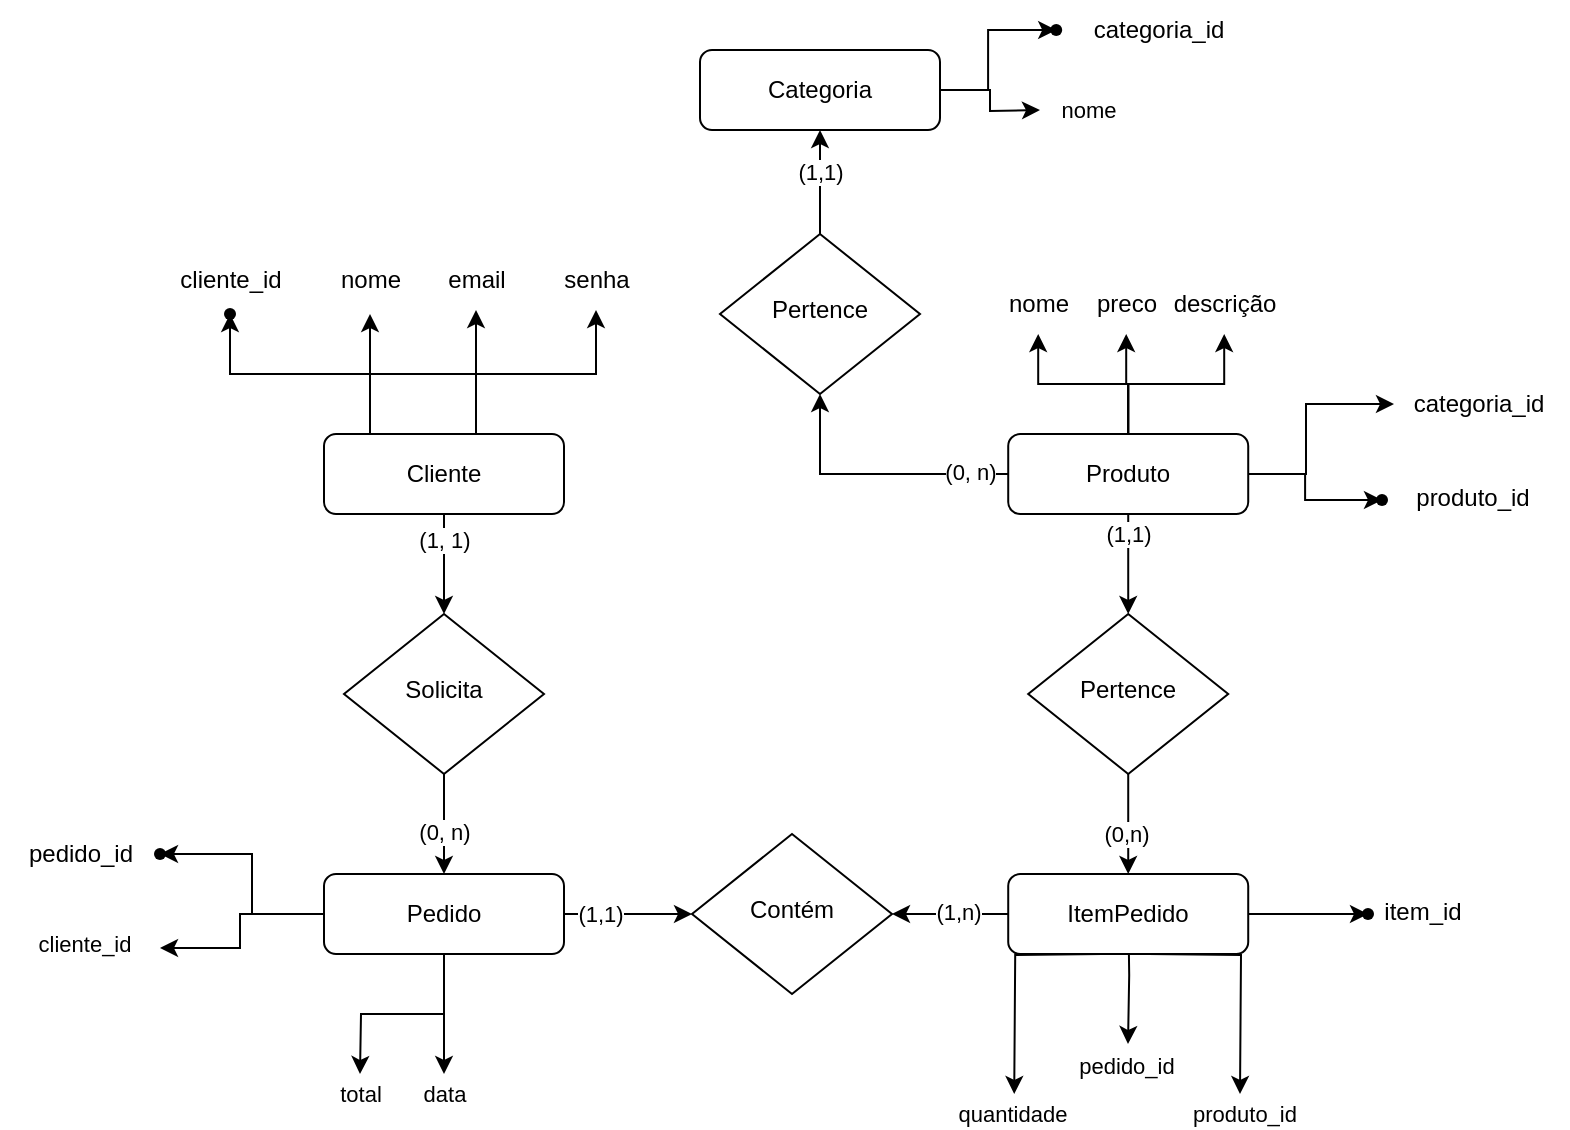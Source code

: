 <mxfile version="21.7.5" type="github">
  <diagram id="C5RBs43oDa-KdzZeNtuy" name="Page-1">
    <mxGraphModel dx="1405" dy="608" grid="1" gridSize="10" guides="1" tooltips="1" connect="1" arrows="1" fold="1" page="1" pageScale="1" pageWidth="827" pageHeight="1169" math="0" shadow="0">
      <root>
        <mxCell id="WIyWlLk6GJQsqaUBKTNV-0" />
        <mxCell id="WIyWlLk6GJQsqaUBKTNV-1" parent="WIyWlLk6GJQsqaUBKTNV-0" />
        <mxCell id="glQNYLynJ6zW3unIsrNA-2" style="edgeStyle=orthogonalEdgeStyle;rounded=0;orthogonalLoop=1;jettySize=auto;html=1;" edge="1" parent="WIyWlLk6GJQsqaUBKTNV-1">
          <mxGeometry relative="1" as="geometry">
            <mxPoint x="242" y="517" as="sourcePoint" />
            <mxPoint x="242" y="567" as="targetPoint" />
          </mxGeometry>
        </mxCell>
        <mxCell id="glQNYLynJ6zW3unIsrNA-4" value="(1, 1)" style="edgeLabel;html=1;align=center;verticalAlign=middle;resizable=0;points=[];" vertex="1" connectable="0" parent="glQNYLynJ6zW3unIsrNA-2">
          <mxGeometry x="-0.49" y="-3" relative="1" as="geometry">
            <mxPoint x="3" as="offset" />
          </mxGeometry>
        </mxCell>
        <mxCell id="glQNYLynJ6zW3unIsrNA-27" value="" style="edgeStyle=orthogonalEdgeStyle;rounded=0;orthogonalLoop=1;jettySize=auto;html=1;" edge="1" parent="WIyWlLk6GJQsqaUBKTNV-1">
          <mxGeometry relative="1" as="geometry">
            <mxPoint x="205.004" y="477" as="sourcePoint" />
            <mxPoint x="135" y="417" as="targetPoint" />
            <Array as="points">
              <mxPoint x="205" y="447" />
              <mxPoint x="135" y="447" />
            </Array>
          </mxGeometry>
        </mxCell>
        <mxCell id="glQNYLynJ6zW3unIsrNA-31" value="" style="edgeStyle=orthogonalEdgeStyle;rounded=0;orthogonalLoop=1;jettySize=auto;html=1;" edge="1" parent="WIyWlLk6GJQsqaUBKTNV-1">
          <mxGeometry relative="1" as="geometry">
            <mxPoint x="205" y="467" as="sourcePoint" />
            <mxPoint x="205" y="417" as="targetPoint" />
            <Array as="points">
              <mxPoint x="205" y="447" />
              <mxPoint x="205" y="447" />
            </Array>
          </mxGeometry>
        </mxCell>
        <mxCell id="glQNYLynJ6zW3unIsrNA-37" style="edgeStyle=orthogonalEdgeStyle;rounded=0;orthogonalLoop=1;jettySize=auto;html=1;" edge="1" parent="WIyWlLk6GJQsqaUBKTNV-1">
          <mxGeometry relative="1" as="geometry">
            <mxPoint x="242" y="477.0" as="sourcePoint" />
            <mxPoint x="258" y="415" as="targetPoint" />
            <Array as="points">
              <mxPoint x="258" y="478" />
            </Array>
          </mxGeometry>
        </mxCell>
        <mxCell id="glQNYLynJ6zW3unIsrNA-38" style="edgeStyle=orthogonalEdgeStyle;rounded=0;orthogonalLoop=1;jettySize=auto;html=1;" edge="1" parent="WIyWlLk6GJQsqaUBKTNV-1">
          <mxGeometry relative="1" as="geometry">
            <mxPoint x="205" y="477" as="sourcePoint" />
            <mxPoint x="318" y="415" as="targetPoint" />
            <Array as="points">
              <mxPoint x="205" y="447" />
              <mxPoint x="318" y="447" />
            </Array>
          </mxGeometry>
        </mxCell>
        <mxCell id="WIyWlLk6GJQsqaUBKTNV-3" value="Cliente" style="rounded=1;whiteSpace=wrap;html=1;fontSize=12;glass=0;strokeWidth=1;shadow=0;" parent="WIyWlLk6GJQsqaUBKTNV-1" vertex="1">
          <mxGeometry x="182" y="477" width="120" height="40" as="geometry" />
        </mxCell>
        <mxCell id="glQNYLynJ6zW3unIsrNA-3" style="edgeStyle=orthogonalEdgeStyle;rounded=0;orthogonalLoop=1;jettySize=auto;html=1;entryX=0.5;entryY=0;entryDx=0;entryDy=0;" edge="1" parent="WIyWlLk6GJQsqaUBKTNV-1" source="WIyWlLk6GJQsqaUBKTNV-6" target="WIyWlLk6GJQsqaUBKTNV-12">
          <mxGeometry relative="1" as="geometry" />
        </mxCell>
        <mxCell id="glQNYLynJ6zW3unIsrNA-7" value="(0, n)" style="edgeLabel;html=1;align=center;verticalAlign=middle;resizable=0;points=[];" vertex="1" connectable="0" parent="glQNYLynJ6zW3unIsrNA-3">
          <mxGeometry x="0.156" relative="1" as="geometry">
            <mxPoint as="offset" />
          </mxGeometry>
        </mxCell>
        <mxCell id="WIyWlLk6GJQsqaUBKTNV-6" value="Solicita" style="rhombus;whiteSpace=wrap;html=1;shadow=0;fontFamily=Helvetica;fontSize=12;align=center;strokeWidth=1;spacing=6;spacingTop=-4;" parent="WIyWlLk6GJQsqaUBKTNV-1" vertex="1">
          <mxGeometry x="192" y="567" width="100" height="80" as="geometry" />
        </mxCell>
        <mxCell id="glQNYLynJ6zW3unIsrNA-9" style="edgeStyle=orthogonalEdgeStyle;rounded=0;orthogonalLoop=1;jettySize=auto;html=1;" edge="1" parent="WIyWlLk6GJQsqaUBKTNV-1" source="WIyWlLk6GJQsqaUBKTNV-7" target="glQNYLynJ6zW3unIsrNA-8">
          <mxGeometry relative="1" as="geometry" />
        </mxCell>
        <mxCell id="glQNYLynJ6zW3unIsrNA-11" value="(1,1)" style="edgeLabel;html=1;align=center;verticalAlign=middle;resizable=0;points=[];" vertex="1" connectable="0" parent="glQNYLynJ6zW3unIsrNA-9">
          <mxGeometry x="-0.617" y="1" relative="1" as="geometry">
            <mxPoint x="-1" as="offset" />
          </mxGeometry>
        </mxCell>
        <mxCell id="glQNYLynJ6zW3unIsrNA-44" style="edgeStyle=orthogonalEdgeStyle;rounded=0;orthogonalLoop=1;jettySize=auto;html=1;" edge="1" parent="WIyWlLk6GJQsqaUBKTNV-1" source="WIyWlLk6GJQsqaUBKTNV-7" target="glQNYLynJ6zW3unIsrNA-41">
          <mxGeometry relative="1" as="geometry" />
        </mxCell>
        <mxCell id="glQNYLynJ6zW3unIsrNA-45" style="edgeStyle=orthogonalEdgeStyle;rounded=0;orthogonalLoop=1;jettySize=auto;html=1;" edge="1" parent="WIyWlLk6GJQsqaUBKTNV-1" source="WIyWlLk6GJQsqaUBKTNV-7" target="glQNYLynJ6zW3unIsrNA-42">
          <mxGeometry relative="1" as="geometry" />
        </mxCell>
        <mxCell id="glQNYLynJ6zW3unIsrNA-46" style="edgeStyle=orthogonalEdgeStyle;rounded=0;orthogonalLoop=1;jettySize=auto;html=1;" edge="1" parent="WIyWlLk6GJQsqaUBKTNV-1" source="WIyWlLk6GJQsqaUBKTNV-7" target="glQNYLynJ6zW3unIsrNA-43">
          <mxGeometry relative="1" as="geometry" />
        </mxCell>
        <mxCell id="glQNYLynJ6zW3unIsrNA-48" style="edgeStyle=orthogonalEdgeStyle;rounded=0;orthogonalLoop=1;jettySize=auto;html=1;" edge="1" parent="WIyWlLk6GJQsqaUBKTNV-1">
          <mxGeometry relative="1" as="geometry">
            <mxPoint x="644.11" y="497" as="sourcePoint" />
            <mxPoint x="717" y="462" as="targetPoint" />
            <Array as="points">
              <mxPoint x="673" y="497" />
              <mxPoint x="673" y="462" />
            </Array>
          </mxGeometry>
        </mxCell>
        <mxCell id="glQNYLynJ6zW3unIsrNA-54" value="" style="edgeStyle=orthogonalEdgeStyle;rounded=0;orthogonalLoop=1;jettySize=auto;html=1;" edge="1" parent="WIyWlLk6GJQsqaUBKTNV-1" source="WIyWlLk6GJQsqaUBKTNV-7" target="glQNYLynJ6zW3unIsrNA-53">
          <mxGeometry relative="1" as="geometry" />
        </mxCell>
        <mxCell id="glQNYLynJ6zW3unIsrNA-86" style="edgeStyle=orthogonalEdgeStyle;rounded=0;orthogonalLoop=1;jettySize=auto;html=1;entryX=0.5;entryY=1;entryDx=0;entryDy=0;" edge="1" parent="WIyWlLk6GJQsqaUBKTNV-1" source="WIyWlLk6GJQsqaUBKTNV-7" target="glQNYLynJ6zW3unIsrNA-80">
          <mxGeometry relative="1" as="geometry" />
        </mxCell>
        <mxCell id="glQNYLynJ6zW3unIsrNA-89" value="(0, n)" style="edgeLabel;html=1;align=center;verticalAlign=middle;resizable=0;points=[];" vertex="1" connectable="0" parent="glQNYLynJ6zW3unIsrNA-86">
          <mxGeometry x="-0.72" y="-1" relative="1" as="geometry">
            <mxPoint as="offset" />
          </mxGeometry>
        </mxCell>
        <mxCell id="WIyWlLk6GJQsqaUBKTNV-7" value="Produto" style="rounded=1;whiteSpace=wrap;html=1;fontSize=12;glass=0;strokeWidth=1;shadow=0;" parent="WIyWlLk6GJQsqaUBKTNV-1" vertex="1">
          <mxGeometry x="524.11" y="477" width="120" height="40" as="geometry" />
        </mxCell>
        <mxCell id="glQNYLynJ6zW3unIsrNA-14" style="edgeStyle=orthogonalEdgeStyle;rounded=0;orthogonalLoop=1;jettySize=auto;html=1;" edge="1" parent="WIyWlLk6GJQsqaUBKTNV-1" source="WIyWlLk6GJQsqaUBKTNV-11" target="glQNYLynJ6zW3unIsrNA-13">
          <mxGeometry relative="1" as="geometry" />
        </mxCell>
        <mxCell id="glQNYLynJ6zW3unIsrNA-18" value="(1,n)" style="edgeLabel;html=1;align=center;verticalAlign=middle;resizable=0;points=[];" vertex="1" connectable="0" parent="glQNYLynJ6zW3unIsrNA-14">
          <mxGeometry x="-0.136" y="-1" relative="1" as="geometry">
            <mxPoint as="offset" />
          </mxGeometry>
        </mxCell>
        <mxCell id="glQNYLynJ6zW3unIsrNA-67" value="" style="edgeStyle=orthogonalEdgeStyle;rounded=0;orthogonalLoop=1;jettySize=auto;html=1;" edge="1" parent="WIyWlLk6GJQsqaUBKTNV-1" source="WIyWlLk6GJQsqaUBKTNV-11" target="glQNYLynJ6zW3unIsrNA-66">
          <mxGeometry relative="1" as="geometry" />
        </mxCell>
        <mxCell id="glQNYLynJ6zW3unIsrNA-71" style="edgeStyle=orthogonalEdgeStyle;rounded=0;orthogonalLoop=1;jettySize=auto;html=1;" edge="1" parent="WIyWlLk6GJQsqaUBKTNV-1">
          <mxGeometry relative="1" as="geometry">
            <mxPoint x="640" y="807.0" as="targetPoint" />
            <mxPoint x="594.12" y="737" as="sourcePoint" />
          </mxGeometry>
        </mxCell>
        <mxCell id="glQNYLynJ6zW3unIsrNA-72" value="produto_id " style="edgeLabel;html=1;align=center;verticalAlign=middle;resizable=0;points=[];" vertex="1" connectable="0" parent="glQNYLynJ6zW3unIsrNA-71">
          <mxGeometry x="0.966" relative="1" as="geometry">
            <mxPoint x="2" y="12" as="offset" />
          </mxGeometry>
        </mxCell>
        <mxCell id="glQNYLynJ6zW3unIsrNA-73" style="edgeStyle=orthogonalEdgeStyle;rounded=0;orthogonalLoop=1;jettySize=auto;html=1;" edge="1" parent="WIyWlLk6GJQsqaUBKTNV-1">
          <mxGeometry relative="1" as="geometry">
            <mxPoint x="527.11" y="807.0" as="targetPoint" />
            <mxPoint x="571.23" y="737" as="sourcePoint" />
          </mxGeometry>
        </mxCell>
        <mxCell id="glQNYLynJ6zW3unIsrNA-74" value="quantidade " style="edgeLabel;html=1;align=center;verticalAlign=middle;resizable=0;points=[];" vertex="1" connectable="0" parent="glQNYLynJ6zW3unIsrNA-73">
          <mxGeometry x="0.965" y="1" relative="1" as="geometry">
            <mxPoint x="-2" y="12" as="offset" />
          </mxGeometry>
        </mxCell>
        <mxCell id="glQNYLynJ6zW3unIsrNA-75" style="edgeStyle=orthogonalEdgeStyle;rounded=0;orthogonalLoop=1;jettySize=auto;html=1;" edge="1" parent="WIyWlLk6GJQsqaUBKTNV-1">
          <mxGeometry relative="1" as="geometry">
            <mxPoint x="584" y="782" as="targetPoint" />
            <mxPoint x="584.12" y="712" as="sourcePoint" />
          </mxGeometry>
        </mxCell>
        <mxCell id="glQNYLynJ6zW3unIsrNA-76" value="pedido_id " style="edgeLabel;html=1;align=center;verticalAlign=middle;resizable=0;points=[];" vertex="1" connectable="0" parent="glQNYLynJ6zW3unIsrNA-75">
          <mxGeometry x="0.97" y="-5" relative="1" as="geometry">
            <mxPoint x="4" y="12" as="offset" />
          </mxGeometry>
        </mxCell>
        <mxCell id="WIyWlLk6GJQsqaUBKTNV-11" value="ItemPedido" style="rounded=1;whiteSpace=wrap;html=1;fontSize=12;glass=0;strokeWidth=1;shadow=0;" parent="WIyWlLk6GJQsqaUBKTNV-1" vertex="1">
          <mxGeometry x="524.11" y="697" width="120" height="40" as="geometry" />
        </mxCell>
        <mxCell id="glQNYLynJ6zW3unIsrNA-16" style="edgeStyle=orthogonalEdgeStyle;rounded=0;orthogonalLoop=1;jettySize=auto;html=1;entryX=0;entryY=0.5;entryDx=0;entryDy=0;" edge="1" parent="WIyWlLk6GJQsqaUBKTNV-1" source="WIyWlLk6GJQsqaUBKTNV-12" target="glQNYLynJ6zW3unIsrNA-13">
          <mxGeometry relative="1" as="geometry" />
        </mxCell>
        <mxCell id="glQNYLynJ6zW3unIsrNA-17" value="(1,1)" style="edgeLabel;html=1;align=center;verticalAlign=middle;resizable=0;points=[];" vertex="1" connectable="0" parent="glQNYLynJ6zW3unIsrNA-16">
          <mxGeometry x="-0.682" y="-1" relative="1" as="geometry">
            <mxPoint x="8" y="-1" as="offset" />
          </mxGeometry>
        </mxCell>
        <mxCell id="glQNYLynJ6zW3unIsrNA-56" style="edgeStyle=orthogonalEdgeStyle;rounded=0;orthogonalLoop=1;jettySize=auto;html=1;" edge="1" parent="WIyWlLk6GJQsqaUBKTNV-1" source="WIyWlLk6GJQsqaUBKTNV-12">
          <mxGeometry relative="1" as="geometry">
            <mxPoint x="242.0" y="797" as="targetPoint" />
          </mxGeometry>
        </mxCell>
        <mxCell id="glQNYLynJ6zW3unIsrNA-57" value="data " style="edgeLabel;html=1;align=center;verticalAlign=middle;resizable=0;points=[];" vertex="1" connectable="0" parent="glQNYLynJ6zW3unIsrNA-56">
          <mxGeometry x="1" y="-1" relative="1" as="geometry">
            <mxPoint x="1" y="10" as="offset" />
          </mxGeometry>
        </mxCell>
        <mxCell id="glQNYLynJ6zW3unIsrNA-58" style="edgeStyle=orthogonalEdgeStyle;rounded=0;orthogonalLoop=1;jettySize=auto;html=1;" edge="1" parent="WIyWlLk6GJQsqaUBKTNV-1" source="WIyWlLk6GJQsqaUBKTNV-12">
          <mxGeometry relative="1" as="geometry">
            <mxPoint x="200" y="797" as="targetPoint" />
          </mxGeometry>
        </mxCell>
        <mxCell id="glQNYLynJ6zW3unIsrNA-59" value="total " style="edgeLabel;html=1;align=center;verticalAlign=middle;resizable=0;points=[];" vertex="1" connectable="0" parent="glQNYLynJ6zW3unIsrNA-58">
          <mxGeometry x="1" y="1" relative="1" as="geometry">
            <mxPoint x="-1" y="10" as="offset" />
          </mxGeometry>
        </mxCell>
        <mxCell id="glQNYLynJ6zW3unIsrNA-61" value="" style="edgeStyle=orthogonalEdgeStyle;rounded=0;orthogonalLoop=1;jettySize=auto;html=1;" edge="1" parent="WIyWlLk6GJQsqaUBKTNV-1" source="WIyWlLk6GJQsqaUBKTNV-12" target="glQNYLynJ6zW3unIsrNA-60">
          <mxGeometry relative="1" as="geometry" />
        </mxCell>
        <mxCell id="glQNYLynJ6zW3unIsrNA-62" style="edgeStyle=orthogonalEdgeStyle;rounded=0;orthogonalLoop=1;jettySize=auto;html=1;" edge="1" parent="WIyWlLk6GJQsqaUBKTNV-1">
          <mxGeometry relative="1" as="geometry">
            <mxPoint x="100" y="734" as="targetPoint" />
            <mxPoint x="182" y="712.99" as="sourcePoint" />
            <Array as="points">
              <mxPoint x="182" y="717" />
              <mxPoint x="140" y="717" />
              <mxPoint x="140" y="734" />
            </Array>
          </mxGeometry>
        </mxCell>
        <mxCell id="glQNYLynJ6zW3unIsrNA-63" value="cliente_id " style="edgeLabel;html=1;align=center;verticalAlign=middle;resizable=0;points=[];" vertex="1" connectable="0" parent="glQNYLynJ6zW3unIsrNA-62">
          <mxGeometry x="1" y="-2" relative="1" as="geometry">
            <mxPoint x="-38" as="offset" />
          </mxGeometry>
        </mxCell>
        <mxCell id="WIyWlLk6GJQsqaUBKTNV-12" value="Pedido" style="rounded=1;whiteSpace=wrap;html=1;fontSize=12;glass=0;strokeWidth=1;shadow=0;" parent="WIyWlLk6GJQsqaUBKTNV-1" vertex="1">
          <mxGeometry x="182" y="697" width="120" height="40" as="geometry" />
        </mxCell>
        <mxCell id="glQNYLynJ6zW3unIsrNA-10" style="edgeStyle=orthogonalEdgeStyle;rounded=0;orthogonalLoop=1;jettySize=auto;html=1;entryX=0.5;entryY=0;entryDx=0;entryDy=0;" edge="1" parent="WIyWlLk6GJQsqaUBKTNV-1" source="glQNYLynJ6zW3unIsrNA-8" target="WIyWlLk6GJQsqaUBKTNV-11">
          <mxGeometry relative="1" as="geometry" />
        </mxCell>
        <mxCell id="glQNYLynJ6zW3unIsrNA-12" value="(0,n)" style="edgeLabel;html=1;align=center;verticalAlign=middle;resizable=0;points=[];" vertex="1" connectable="0" parent="glQNYLynJ6zW3unIsrNA-10">
          <mxGeometry x="0.206" y="-1" relative="1" as="geometry">
            <mxPoint as="offset" />
          </mxGeometry>
        </mxCell>
        <mxCell id="glQNYLynJ6zW3unIsrNA-8" value="Pertence" style="rhombus;whiteSpace=wrap;html=1;shadow=0;fontFamily=Helvetica;fontSize=12;align=center;strokeWidth=1;spacing=6;spacingTop=-4;" vertex="1" parent="WIyWlLk6GJQsqaUBKTNV-1">
          <mxGeometry x="534.11" y="567" width="100" height="80" as="geometry" />
        </mxCell>
        <mxCell id="glQNYLynJ6zW3unIsrNA-13" value="Contém" style="rhombus;whiteSpace=wrap;html=1;shadow=0;fontFamily=Helvetica;fontSize=12;align=center;strokeWidth=1;spacing=6;spacingTop=-4;" vertex="1" parent="WIyWlLk6GJQsqaUBKTNV-1">
          <mxGeometry x="366" y="677" width="100" height="80" as="geometry" />
        </mxCell>
        <mxCell id="glQNYLynJ6zW3unIsrNA-26" value="" style="shape=waypoint;sketch=0;size=6;pointerEvents=1;points=[];fillColor=default;resizable=0;rotatable=0;perimeter=centerPerimeter;snapToPoint=1;rounded=1;glass=0;strokeWidth=1;shadow=0;" vertex="1" parent="WIyWlLk6GJQsqaUBKTNV-1">
          <mxGeometry x="125" y="407" width="20" height="20" as="geometry" />
        </mxCell>
        <mxCell id="glQNYLynJ6zW3unIsrNA-29" value="cliente_id " style="text;html=1;align=center;verticalAlign=middle;resizable=0;points=[];autosize=1;strokeColor=none;fillColor=none;" vertex="1" parent="WIyWlLk6GJQsqaUBKTNV-1">
          <mxGeometry x="100" y="385" width="70" height="30" as="geometry" />
        </mxCell>
        <mxCell id="glQNYLynJ6zW3unIsrNA-33" value="nome " style="text;html=1;align=center;verticalAlign=middle;resizable=0;points=[];autosize=1;strokeColor=none;fillColor=none;" vertex="1" parent="WIyWlLk6GJQsqaUBKTNV-1">
          <mxGeometry x="180" y="385" width="50" height="30" as="geometry" />
        </mxCell>
        <mxCell id="glQNYLynJ6zW3unIsrNA-35" value="email " style="text;html=1;align=center;verticalAlign=middle;resizable=0;points=[];autosize=1;strokeColor=none;fillColor=none;" vertex="1" parent="WIyWlLk6GJQsqaUBKTNV-1">
          <mxGeometry x="233" y="385" width="50" height="30" as="geometry" />
        </mxCell>
        <mxCell id="glQNYLynJ6zW3unIsrNA-36" value="senha " style="text;html=1;align=center;verticalAlign=middle;resizable=0;points=[];autosize=1;strokeColor=none;fillColor=none;" vertex="1" parent="WIyWlLk6GJQsqaUBKTNV-1">
          <mxGeometry x="288" y="385" width="60" height="30" as="geometry" />
        </mxCell>
        <mxCell id="glQNYLynJ6zW3unIsrNA-41" value="nome " style="text;html=1;align=center;verticalAlign=middle;resizable=0;points=[];autosize=1;strokeColor=none;fillColor=none;" vertex="1" parent="WIyWlLk6GJQsqaUBKTNV-1">
          <mxGeometry x="514.11" y="397" width="50" height="30" as="geometry" />
        </mxCell>
        <mxCell id="glQNYLynJ6zW3unIsrNA-42" value="preco" style="text;html=1;align=center;verticalAlign=middle;resizable=0;points=[];autosize=1;strokeColor=none;fillColor=none;" vertex="1" parent="WIyWlLk6GJQsqaUBKTNV-1">
          <mxGeometry x="558.11" y="397" width="50" height="30" as="geometry" />
        </mxCell>
        <mxCell id="glQNYLynJ6zW3unIsrNA-43" value="descrição " style="text;html=1;align=center;verticalAlign=middle;resizable=0;points=[];autosize=1;strokeColor=none;fillColor=none;" vertex="1" parent="WIyWlLk6GJQsqaUBKTNV-1">
          <mxGeometry x="597.11" y="397" width="70" height="30" as="geometry" />
        </mxCell>
        <mxCell id="glQNYLynJ6zW3unIsrNA-47" value="categoria_id " style="text;html=1;align=center;verticalAlign=middle;resizable=0;points=[];autosize=1;strokeColor=none;fillColor=none;" vertex="1" parent="WIyWlLk6GJQsqaUBKTNV-1">
          <mxGeometry x="714" y="447" width="90" height="30" as="geometry" />
        </mxCell>
        <mxCell id="glQNYLynJ6zW3unIsrNA-49" value="produto_id " style="text;html=1;align=center;verticalAlign=middle;resizable=0;points=[];autosize=1;strokeColor=none;fillColor=none;" vertex="1" parent="WIyWlLk6GJQsqaUBKTNV-1">
          <mxGeometry x="716" y="494" width="80" height="30" as="geometry" />
        </mxCell>
        <mxCell id="glQNYLynJ6zW3unIsrNA-53" value="" style="shape=waypoint;sketch=0;size=6;pointerEvents=1;points=[];fillColor=default;resizable=0;rotatable=0;perimeter=centerPerimeter;snapToPoint=1;rounded=1;glass=0;strokeWidth=1;shadow=0;" vertex="1" parent="WIyWlLk6GJQsqaUBKTNV-1">
          <mxGeometry x="701" y="500" width="20" height="20" as="geometry" />
        </mxCell>
        <mxCell id="glQNYLynJ6zW3unIsrNA-60" value="" style="shape=waypoint;sketch=0;size=6;pointerEvents=1;points=[];fillColor=default;resizable=0;rotatable=0;perimeter=centerPerimeter;snapToPoint=1;rounded=1;glass=0;strokeWidth=1;shadow=0;" vertex="1" parent="WIyWlLk6GJQsqaUBKTNV-1">
          <mxGeometry x="90" y="677" width="20" height="20" as="geometry" />
        </mxCell>
        <mxCell id="glQNYLynJ6zW3unIsrNA-64" value="pedido_id " style="text;html=1;align=center;verticalAlign=middle;resizable=0;points=[];autosize=1;strokeColor=none;fillColor=none;" vertex="1" parent="WIyWlLk6GJQsqaUBKTNV-1">
          <mxGeometry x="20" y="672" width="80" height="30" as="geometry" />
        </mxCell>
        <mxCell id="glQNYLynJ6zW3unIsrNA-66" value="" style="shape=waypoint;sketch=0;size=6;pointerEvents=1;points=[];fillColor=default;resizable=0;rotatable=0;perimeter=centerPerimeter;snapToPoint=1;rounded=1;glass=0;strokeWidth=1;shadow=0;" vertex="1" parent="WIyWlLk6GJQsqaUBKTNV-1">
          <mxGeometry x="694" y="707" width="20" height="20" as="geometry" />
        </mxCell>
        <mxCell id="glQNYLynJ6zW3unIsrNA-68" value="item_id " style="text;html=1;align=center;verticalAlign=middle;resizable=0;points=[];autosize=1;strokeColor=none;fillColor=none;" vertex="1" parent="WIyWlLk6GJQsqaUBKTNV-1">
          <mxGeometry x="701" y="701" width="60" height="30" as="geometry" />
        </mxCell>
        <mxCell id="glQNYLynJ6zW3unIsrNA-82" value="" style="edgeStyle=orthogonalEdgeStyle;rounded=0;orthogonalLoop=1;jettySize=auto;html=1;" edge="1" parent="WIyWlLk6GJQsqaUBKTNV-1" source="glQNYLynJ6zW3unIsrNA-77" target="glQNYLynJ6zW3unIsrNA-81">
          <mxGeometry relative="1" as="geometry" />
        </mxCell>
        <mxCell id="glQNYLynJ6zW3unIsrNA-84" style="edgeStyle=orthogonalEdgeStyle;rounded=0;orthogonalLoop=1;jettySize=auto;html=1;" edge="1" parent="WIyWlLk6GJQsqaUBKTNV-1" source="glQNYLynJ6zW3unIsrNA-77">
          <mxGeometry relative="1" as="geometry">
            <mxPoint x="540" y="315" as="targetPoint" />
          </mxGeometry>
        </mxCell>
        <mxCell id="glQNYLynJ6zW3unIsrNA-85" value="nome " style="edgeLabel;html=1;align=center;verticalAlign=middle;resizable=0;points=[];" vertex="1" connectable="0" parent="glQNYLynJ6zW3unIsrNA-84">
          <mxGeometry x="1" y="-4" relative="1" as="geometry">
            <mxPoint x="24" y="-4" as="offset" />
          </mxGeometry>
        </mxCell>
        <mxCell id="glQNYLynJ6zW3unIsrNA-77" value="Categoria" style="rounded=1;whiteSpace=wrap;html=1;fontSize=12;glass=0;strokeWidth=1;shadow=0;" vertex="1" parent="WIyWlLk6GJQsqaUBKTNV-1">
          <mxGeometry x="370" y="285" width="120" height="40" as="geometry" />
        </mxCell>
        <mxCell id="glQNYLynJ6zW3unIsrNA-87" style="edgeStyle=orthogonalEdgeStyle;rounded=0;orthogonalLoop=1;jettySize=auto;html=1;entryX=0.5;entryY=1;entryDx=0;entryDy=0;" edge="1" parent="WIyWlLk6GJQsqaUBKTNV-1" source="glQNYLynJ6zW3unIsrNA-80" target="glQNYLynJ6zW3unIsrNA-77">
          <mxGeometry relative="1" as="geometry" />
        </mxCell>
        <mxCell id="glQNYLynJ6zW3unIsrNA-88" value="(1,1)" style="edgeLabel;html=1;align=center;verticalAlign=middle;resizable=0;points=[];" vertex="1" connectable="0" parent="glQNYLynJ6zW3unIsrNA-87">
          <mxGeometry x="0.358" relative="1" as="geometry">
            <mxPoint y="4" as="offset" />
          </mxGeometry>
        </mxCell>
        <mxCell id="glQNYLynJ6zW3unIsrNA-80" value="Pertence" style="rhombus;whiteSpace=wrap;html=1;shadow=0;fontFamily=Helvetica;fontSize=12;align=center;strokeWidth=1;spacing=6;spacingTop=-4;" vertex="1" parent="WIyWlLk6GJQsqaUBKTNV-1">
          <mxGeometry x="380" y="377" width="100" height="80" as="geometry" />
        </mxCell>
        <mxCell id="glQNYLynJ6zW3unIsrNA-81" value="" style="shape=waypoint;sketch=0;size=6;pointerEvents=1;points=[];fillColor=default;resizable=0;rotatable=0;perimeter=centerPerimeter;snapToPoint=1;rounded=1;glass=0;strokeWidth=1;shadow=0;" vertex="1" parent="WIyWlLk6GJQsqaUBKTNV-1">
          <mxGeometry x="538.11" y="265" width="20" height="20" as="geometry" />
        </mxCell>
        <mxCell id="glQNYLynJ6zW3unIsrNA-83" value="categoria_id " style="text;html=1;align=center;verticalAlign=middle;resizable=0;points=[];autosize=1;strokeColor=none;fillColor=none;" vertex="1" parent="WIyWlLk6GJQsqaUBKTNV-1">
          <mxGeometry x="554.11" y="260" width="90" height="30" as="geometry" />
        </mxCell>
      </root>
    </mxGraphModel>
  </diagram>
</mxfile>
